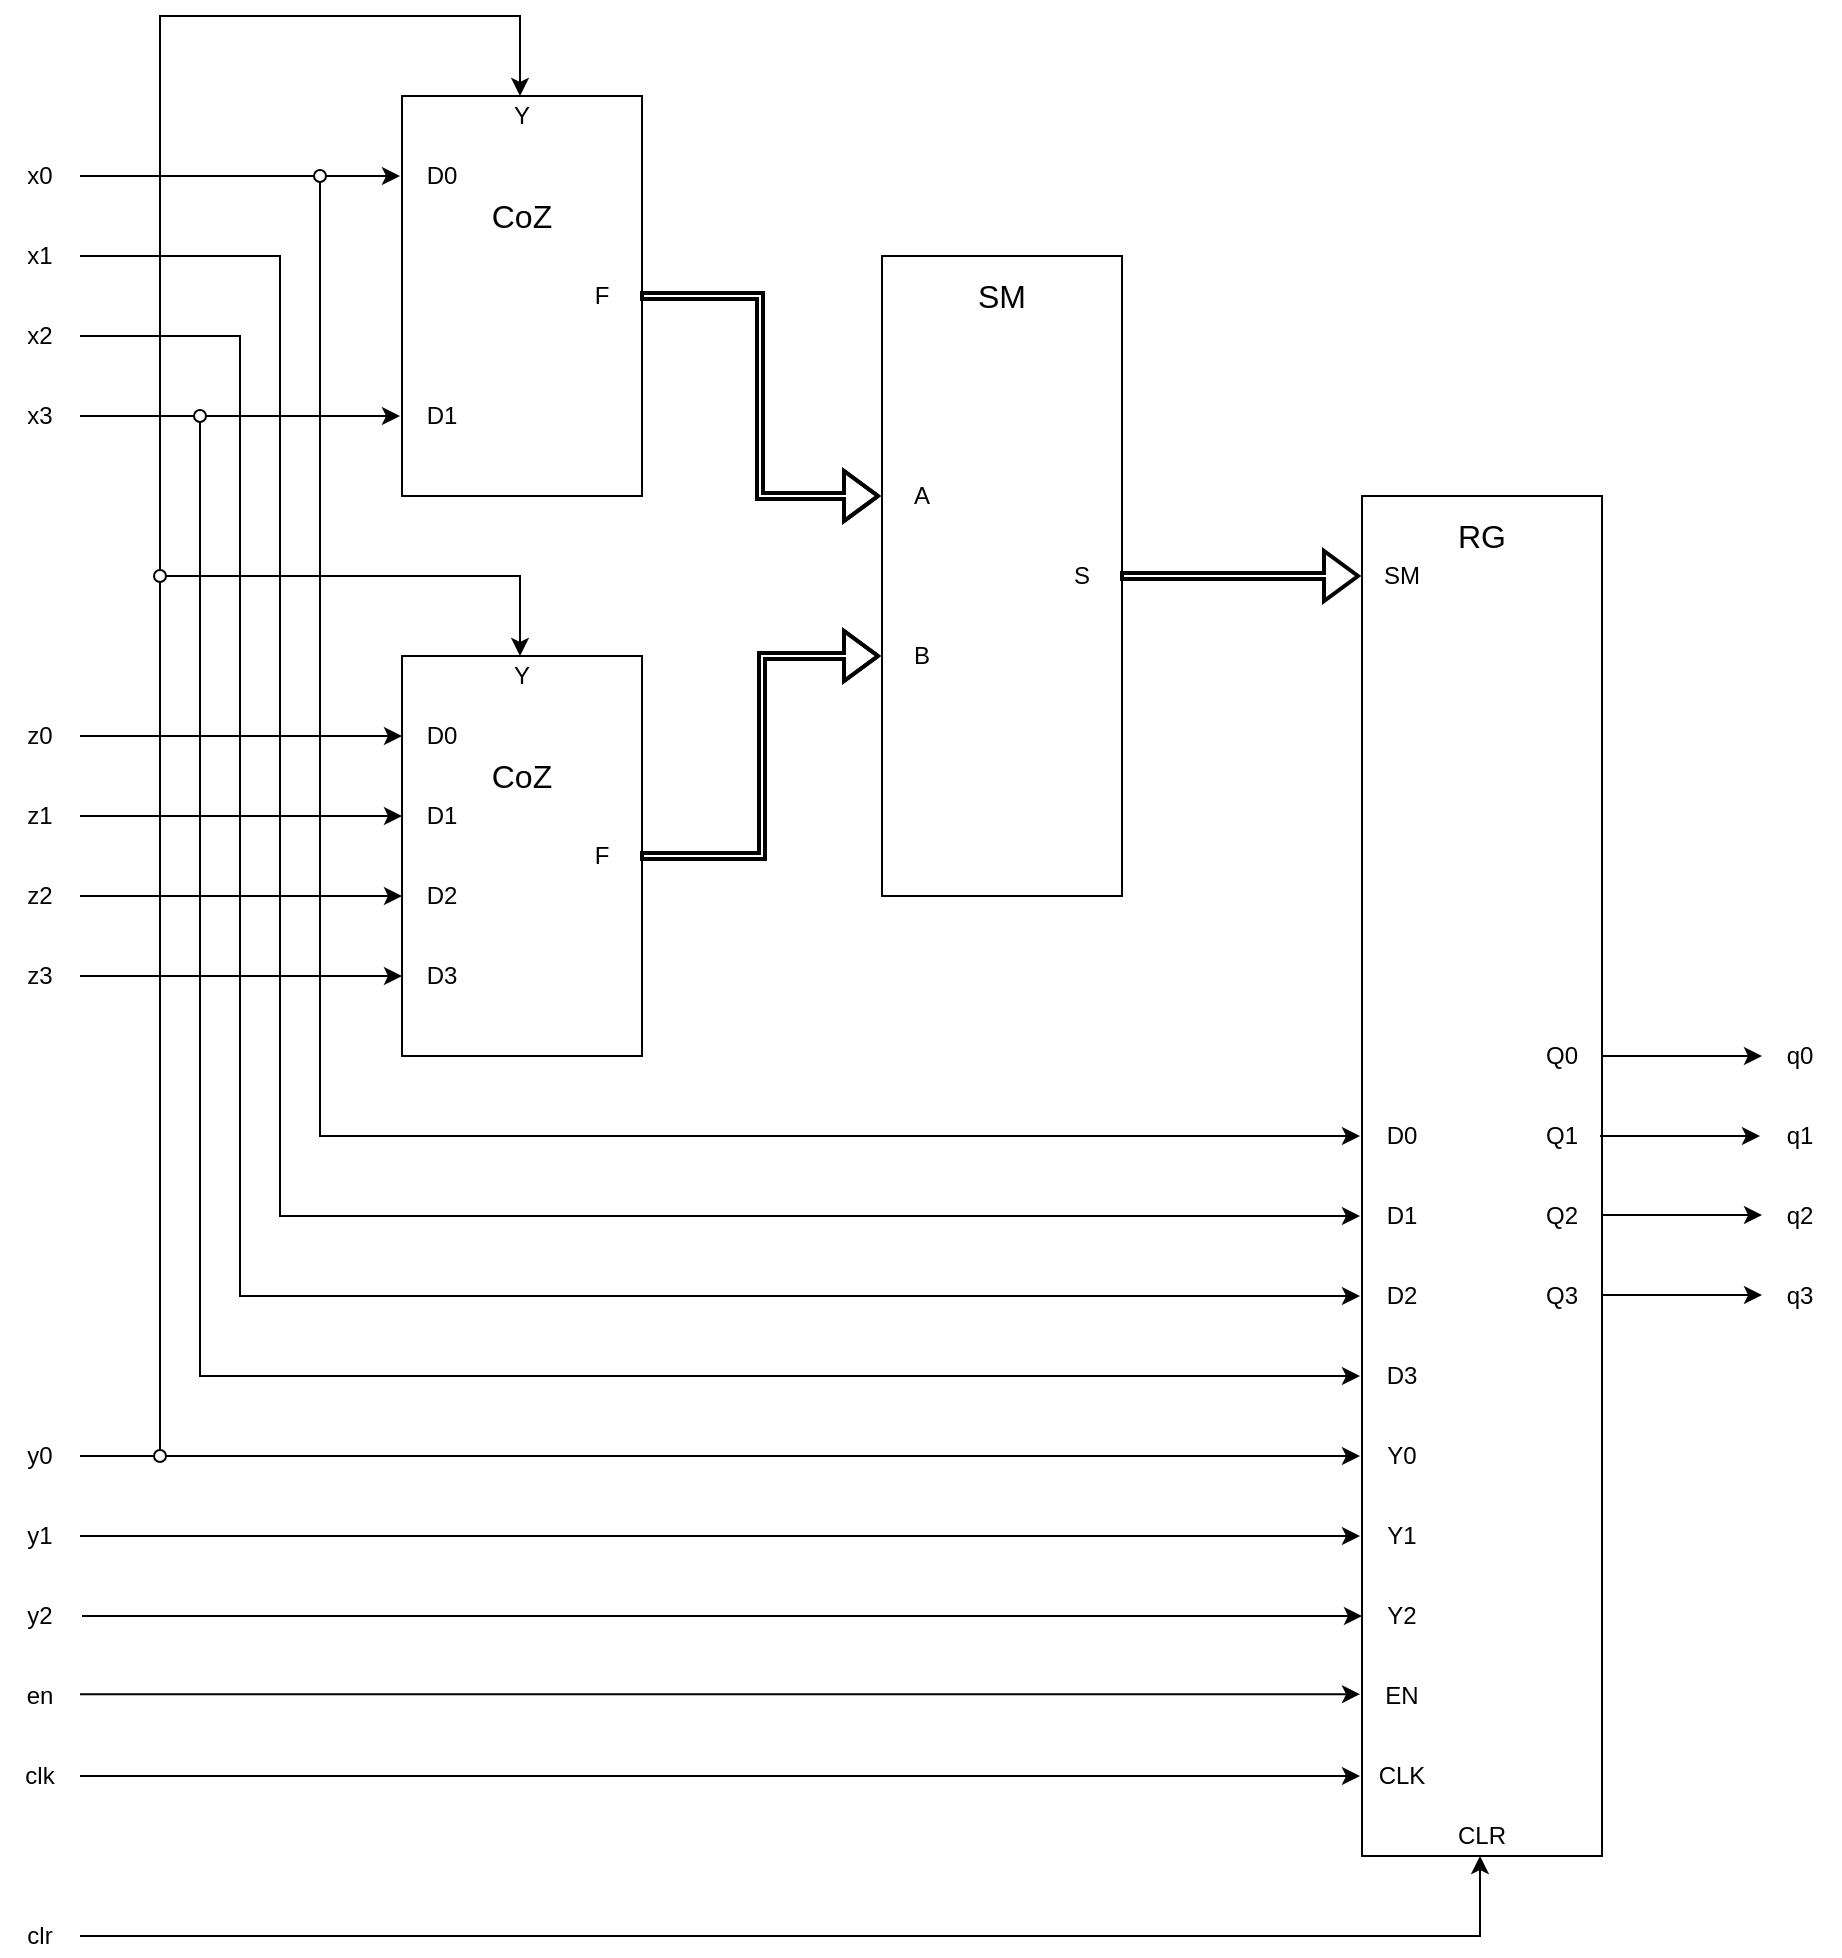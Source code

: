 <mxfile version="22.0.3" type="device">
  <diagram name="Страница — 1" id="8g-pTgd9MVRanv841uPu">
    <mxGraphModel dx="1930" dy="649" grid="1" gridSize="10" guides="1" tooltips="1" connect="1" arrows="1" fold="1" page="1" pageScale="1" pageWidth="827" pageHeight="1169" math="0" shadow="0">
      <root>
        <mxCell id="0" />
        <mxCell id="1" parent="0" />
        <mxCell id="LJ5irhbfw4PvmowIeIFu-1" value="" style="rounded=0;whiteSpace=wrap;html=1;connectable=0;" vertex="1" parent="1">
          <mxGeometry x="161" y="120" width="120" height="200" as="geometry" />
        </mxCell>
        <mxCell id="LJ5irhbfw4PvmowIeIFu-2" value="" style="rounded=0;whiteSpace=wrap;html=1;connectable=0;" vertex="1" parent="1">
          <mxGeometry x="161" y="400" width="120" height="200" as="geometry" />
        </mxCell>
        <mxCell id="LJ5irhbfw4PvmowIeIFu-3" value="" style="rounded=0;whiteSpace=wrap;html=1;connectable=0;" vertex="1" parent="1">
          <mxGeometry x="401" y="200" width="120" height="320" as="geometry" />
        </mxCell>
        <mxCell id="LJ5irhbfw4PvmowIeIFu-4" value="" style="rounded=0;whiteSpace=wrap;html=1;connectable=0;" vertex="1" parent="1">
          <mxGeometry x="641" y="320" width="120" height="680" as="geometry" />
        </mxCell>
        <mxCell id="LJ5irhbfw4PvmowIeIFu-5" value="" style="endArrow=classic;html=1;rounded=0;" edge="1" parent="1">
          <mxGeometry width="50" height="50" relative="1" as="geometry">
            <mxPoint y="200" as="sourcePoint" />
            <mxPoint x="640" y="680" as="targetPoint" />
            <Array as="points">
              <mxPoint x="100" y="200" />
              <mxPoint x="100" y="680" />
            </Array>
          </mxGeometry>
        </mxCell>
        <mxCell id="LJ5irhbfw4PvmowIeIFu-6" value="" style="endArrow=classic;html=1;rounded=0;" edge="1" parent="1">
          <mxGeometry width="50" height="50" relative="1" as="geometry">
            <mxPoint y="240" as="sourcePoint" />
            <mxPoint x="640" y="720" as="targetPoint" />
            <Array as="points">
              <mxPoint x="80" y="240" />
              <mxPoint x="80" y="720" />
            </Array>
          </mxGeometry>
        </mxCell>
        <mxCell id="LJ5irhbfw4PvmowIeIFu-7" value="" style="endArrow=classic;html=1;rounded=0;entryX=0.008;entryY=0.4;entryDx=0;entryDy=0;entryPerimeter=0;" edge="1" parent="1">
          <mxGeometry width="50" height="50" relative="1" as="geometry">
            <mxPoint y="440" as="sourcePoint" />
            <mxPoint x="161" y="440" as="targetPoint" />
          </mxGeometry>
        </mxCell>
        <mxCell id="LJ5irhbfw4PvmowIeIFu-8" value="" style="endArrow=classic;html=1;rounded=0;entryX=0.008;entryY=0.4;entryDx=0;entryDy=0;entryPerimeter=0;" edge="1" parent="1">
          <mxGeometry width="50" height="50" relative="1" as="geometry">
            <mxPoint y="480" as="sourcePoint" />
            <mxPoint x="161" y="480" as="targetPoint" />
          </mxGeometry>
        </mxCell>
        <mxCell id="LJ5irhbfw4PvmowIeIFu-9" value="" style="endArrow=classic;html=1;rounded=0;entryX=0.008;entryY=0.4;entryDx=0;entryDy=0;entryPerimeter=0;" edge="1" parent="1">
          <mxGeometry width="50" height="50" relative="1" as="geometry">
            <mxPoint y="520" as="sourcePoint" />
            <mxPoint x="161" y="520" as="targetPoint" />
          </mxGeometry>
        </mxCell>
        <mxCell id="LJ5irhbfw4PvmowIeIFu-10" value="" style="endArrow=classic;html=1;rounded=0;entryX=0.008;entryY=0.4;entryDx=0;entryDy=0;entryPerimeter=0;" edge="1" parent="1">
          <mxGeometry width="50" height="50" relative="1" as="geometry">
            <mxPoint y="560" as="sourcePoint" />
            <mxPoint x="161" y="560" as="targetPoint" />
          </mxGeometry>
        </mxCell>
        <mxCell id="LJ5irhbfw4PvmowIeIFu-13" value="" style="shape=flexArrow;endArrow=classic;html=1;rounded=0;width=2;strokeWidth=2;startSize=2;endSize=5;" edge="1" parent="1">
          <mxGeometry width="50" height="50" relative="1" as="geometry">
            <mxPoint x="280" y="500" as="sourcePoint" />
            <mxPoint x="400" y="400" as="targetPoint" />
            <Array as="points">
              <mxPoint x="341" y="500" />
              <mxPoint x="341" y="400" />
            </Array>
          </mxGeometry>
        </mxCell>
        <mxCell id="LJ5irhbfw4PvmowIeIFu-14" value="" style="shape=flexArrow;endArrow=classic;html=1;rounded=0;width=2;strokeWidth=2;startSize=2;endSize=5;" edge="1" parent="1">
          <mxGeometry width="50" height="50" relative="1" as="geometry">
            <mxPoint x="280" y="220" as="sourcePoint" />
            <mxPoint x="400" y="320" as="targetPoint" />
            <Array as="points">
              <mxPoint x="340" y="220" />
              <mxPoint x="340" y="320" />
            </Array>
          </mxGeometry>
        </mxCell>
        <mxCell id="LJ5irhbfw4PvmowIeIFu-15" value="" style="shape=flexArrow;endArrow=classic;html=1;rounded=0;width=2;strokeWidth=2;startSize=2;endSize=5;" edge="1" parent="1">
          <mxGeometry width="50" height="50" relative="1" as="geometry">
            <mxPoint x="520" y="360" as="sourcePoint" />
            <mxPoint x="640" y="360" as="targetPoint" />
            <Array as="points" />
          </mxGeometry>
        </mxCell>
        <mxCell id="LJ5irhbfw4PvmowIeIFu-17" value="" style="endArrow=classic;html=1;rounded=0;" edge="1" parent="1">
          <mxGeometry width="50" height="50" relative="1" as="geometry">
            <mxPoint y="160" as="sourcePoint" />
            <mxPoint x="640" y="640" as="targetPoint" />
            <Array as="points">
              <mxPoint x="120" y="160" />
              <mxPoint x="120" y="640" />
            </Array>
          </mxGeometry>
        </mxCell>
        <mxCell id="LJ5irhbfw4PvmowIeIFu-18" value="" style="endArrow=classic;html=1;rounded=0;" edge="1" parent="1">
          <mxGeometry width="50" height="50" relative="1" as="geometry">
            <mxPoint y="280" as="sourcePoint" />
            <mxPoint x="640" y="760" as="targetPoint" />
            <Array as="points">
              <mxPoint x="60" y="280" />
              <mxPoint x="60" y="760" />
            </Array>
          </mxGeometry>
        </mxCell>
        <mxCell id="LJ5irhbfw4PvmowIeIFu-19" value="" style="endArrow=classic;html=1;rounded=0;" edge="1" parent="1">
          <mxGeometry width="50" height="50" relative="1" as="geometry">
            <mxPoint x="120" y="160" as="sourcePoint" />
            <mxPoint x="160" y="160" as="targetPoint" />
          </mxGeometry>
        </mxCell>
        <mxCell id="LJ5irhbfw4PvmowIeIFu-20" value="" style="endArrow=classic;html=1;rounded=0;" edge="1" parent="1">
          <mxGeometry width="50" height="50" relative="1" as="geometry">
            <mxPoint x="60" y="280" as="sourcePoint" />
            <mxPoint x="160" y="280" as="targetPoint" />
          </mxGeometry>
        </mxCell>
        <mxCell id="LJ5irhbfw4PvmowIeIFu-25" value="" style="endArrow=classic;html=1;rounded=0;" edge="1" parent="1">
          <mxGeometry width="50" height="50" relative="1" as="geometry">
            <mxPoint y="800" as="sourcePoint" />
            <mxPoint x="640" y="800" as="targetPoint" />
          </mxGeometry>
        </mxCell>
        <mxCell id="LJ5irhbfw4PvmowIeIFu-26" value="" style="endArrow=classic;html=1;rounded=0;" edge="1" parent="1">
          <mxGeometry width="50" height="50" relative="1" as="geometry">
            <mxPoint y="919.09" as="sourcePoint" />
            <mxPoint x="640" y="919.09" as="targetPoint" />
          </mxGeometry>
        </mxCell>
        <mxCell id="LJ5irhbfw4PvmowIeIFu-27" value="" style="endArrow=classic;html=1;rounded=0;" edge="1" parent="1">
          <mxGeometry width="50" height="50" relative="1" as="geometry">
            <mxPoint x="1" y="880" as="sourcePoint" />
            <mxPoint x="641" y="880" as="targetPoint" />
          </mxGeometry>
        </mxCell>
        <mxCell id="LJ5irhbfw4PvmowIeIFu-28" value="" style="endArrow=classic;html=1;rounded=0;" edge="1" parent="1">
          <mxGeometry width="50" height="50" relative="1" as="geometry">
            <mxPoint y="840" as="sourcePoint" />
            <mxPoint x="640" y="840" as="targetPoint" />
          </mxGeometry>
        </mxCell>
        <mxCell id="LJ5irhbfw4PvmowIeIFu-29" value="" style="endArrow=classic;html=1;rounded=0;" edge="1" parent="1">
          <mxGeometry width="50" height="50" relative="1" as="geometry">
            <mxPoint y="1040" as="sourcePoint" />
            <mxPoint x="700" y="1000" as="targetPoint" />
            <Array as="points">
              <mxPoint x="700" y="1040" />
            </Array>
          </mxGeometry>
        </mxCell>
        <mxCell id="LJ5irhbfw4PvmowIeIFu-30" value="" style="endArrow=classic;html=1;rounded=0;" edge="1" parent="1">
          <mxGeometry width="50" height="50" relative="1" as="geometry">
            <mxPoint y="960" as="sourcePoint" />
            <mxPoint x="640" y="960" as="targetPoint" />
          </mxGeometry>
        </mxCell>
        <mxCell id="LJ5irhbfw4PvmowIeIFu-31" value="" style="endArrow=classic;html=1;rounded=0;" edge="1" parent="1">
          <mxGeometry width="50" height="50" relative="1" as="geometry">
            <mxPoint x="40" y="800" as="sourcePoint" />
            <mxPoint x="220" y="400" as="targetPoint" />
            <Array as="points">
              <mxPoint x="40" y="360" />
              <mxPoint x="220" y="360" />
            </Array>
          </mxGeometry>
        </mxCell>
        <mxCell id="LJ5irhbfw4PvmowIeIFu-32" value="" style="endArrow=classic;html=1;rounded=0;" edge="1" parent="1">
          <mxGeometry width="50" height="50" relative="1" as="geometry">
            <mxPoint x="40" y="360" as="sourcePoint" />
            <mxPoint x="220" y="120" as="targetPoint" />
            <Array as="points">
              <mxPoint x="40" y="80" />
              <mxPoint x="220" y="80" />
            </Array>
          </mxGeometry>
        </mxCell>
        <mxCell id="LJ5irhbfw4PvmowIeIFu-33" value="x0" style="text;html=1;strokeColor=none;fillColor=none;align=center;verticalAlign=middle;whiteSpace=wrap;rounded=0;connectable=0;" vertex="1" parent="1">
          <mxGeometry x="-40" y="150" width="40" height="20" as="geometry" />
        </mxCell>
        <mxCell id="LJ5irhbfw4PvmowIeIFu-35" value="x1" style="text;html=1;strokeColor=none;fillColor=none;align=center;verticalAlign=middle;whiteSpace=wrap;rounded=0;connectable=0;" vertex="1" parent="1">
          <mxGeometry x="-40" y="190" width="40" height="20" as="geometry" />
        </mxCell>
        <mxCell id="LJ5irhbfw4PvmowIeIFu-36" value="x2" style="text;html=1;strokeColor=none;fillColor=none;align=center;verticalAlign=middle;whiteSpace=wrap;rounded=0;connectable=0;" vertex="1" parent="1">
          <mxGeometry x="-40" y="230" width="40" height="20" as="geometry" />
        </mxCell>
        <mxCell id="LJ5irhbfw4PvmowIeIFu-37" value="x3" style="text;html=1;strokeColor=none;fillColor=none;align=center;verticalAlign=middle;whiteSpace=wrap;rounded=0;connectable=0;" vertex="1" parent="1">
          <mxGeometry x="-40" y="270" width="40" height="20" as="geometry" />
        </mxCell>
        <mxCell id="LJ5irhbfw4PvmowIeIFu-38" value="z0" style="text;html=1;strokeColor=none;fillColor=none;align=center;verticalAlign=middle;whiteSpace=wrap;rounded=0;connectable=0;" vertex="1" parent="1">
          <mxGeometry x="-40" y="430" width="40" height="20" as="geometry" />
        </mxCell>
        <mxCell id="LJ5irhbfw4PvmowIeIFu-39" value="z1" style="text;html=1;strokeColor=none;fillColor=none;align=center;verticalAlign=middle;whiteSpace=wrap;rounded=0;connectable=0;" vertex="1" parent="1">
          <mxGeometry x="-40" y="470" width="40" height="20" as="geometry" />
        </mxCell>
        <mxCell id="LJ5irhbfw4PvmowIeIFu-40" value="z2" style="text;html=1;strokeColor=none;fillColor=none;align=center;verticalAlign=middle;whiteSpace=wrap;rounded=0;connectable=0;" vertex="1" parent="1">
          <mxGeometry x="-40" y="510" width="40" height="20" as="geometry" />
        </mxCell>
        <mxCell id="LJ5irhbfw4PvmowIeIFu-41" value="z3" style="text;html=1;strokeColor=none;fillColor=none;align=center;verticalAlign=middle;whiteSpace=wrap;rounded=0;connectable=0;" vertex="1" parent="1">
          <mxGeometry x="-40" y="550" width="40" height="20" as="geometry" />
        </mxCell>
        <mxCell id="LJ5irhbfw4PvmowIeIFu-42" value="y0" style="text;html=1;strokeColor=none;fillColor=none;align=center;verticalAlign=middle;whiteSpace=wrap;rounded=0;connectable=0;" vertex="1" parent="1">
          <mxGeometry x="-40" y="790" width="40" height="20" as="geometry" />
        </mxCell>
        <mxCell id="LJ5irhbfw4PvmowIeIFu-43" value="y1" style="text;html=1;strokeColor=none;fillColor=none;align=center;verticalAlign=middle;whiteSpace=wrap;rounded=0;connectable=0;" vertex="1" parent="1">
          <mxGeometry x="-40" y="830" width="40" height="20" as="geometry" />
        </mxCell>
        <mxCell id="LJ5irhbfw4PvmowIeIFu-44" value="y2" style="text;html=1;strokeColor=none;fillColor=none;align=center;verticalAlign=middle;whiteSpace=wrap;rounded=0;connectable=0;" vertex="1" parent="1">
          <mxGeometry x="-40" y="870" width="40" height="20" as="geometry" />
        </mxCell>
        <mxCell id="LJ5irhbfw4PvmowIeIFu-45" value="en" style="text;html=1;strokeColor=none;fillColor=none;align=center;verticalAlign=middle;whiteSpace=wrap;rounded=0;connectable=0;" vertex="1" parent="1">
          <mxGeometry x="-40" y="910" width="40" height="20" as="geometry" />
        </mxCell>
        <mxCell id="LJ5irhbfw4PvmowIeIFu-46" value="clk" style="text;html=1;strokeColor=none;fillColor=none;align=center;verticalAlign=middle;whiteSpace=wrap;rounded=0;connectable=0;" vertex="1" parent="1">
          <mxGeometry x="-40" y="950" width="40" height="20" as="geometry" />
        </mxCell>
        <mxCell id="LJ5irhbfw4PvmowIeIFu-47" value="clr" style="text;html=1;strokeColor=none;fillColor=none;align=center;verticalAlign=middle;whiteSpace=wrap;rounded=0;connectable=0;" vertex="1" parent="1">
          <mxGeometry x="-40" y="1030" width="40" height="20" as="geometry" />
        </mxCell>
        <mxCell id="LJ5irhbfw4PvmowIeIFu-49" value="CoZ" style="text;html=1;strokeColor=none;fillColor=none;align=center;verticalAlign=middle;whiteSpace=wrap;rounded=0;fontSize=16;connectable=0;" vertex="1" parent="1">
          <mxGeometry x="201" y="160" width="40" height="40" as="geometry" />
        </mxCell>
        <mxCell id="LJ5irhbfw4PvmowIeIFu-50" value="CoZ" style="text;html=1;strokeColor=none;fillColor=none;align=center;verticalAlign=middle;whiteSpace=wrap;rounded=0;fontSize=16;connectable=0;" vertex="1" parent="1">
          <mxGeometry x="201" y="440" width="40" height="40" as="geometry" />
        </mxCell>
        <mxCell id="LJ5irhbfw4PvmowIeIFu-51" value="SM" style="text;html=1;strokeColor=none;fillColor=none;align=center;verticalAlign=middle;whiteSpace=wrap;rounded=0;fontSize=16;connectable=0;" vertex="1" parent="1">
          <mxGeometry x="441" y="200" width="40" height="40" as="geometry" />
        </mxCell>
        <mxCell id="LJ5irhbfw4PvmowIeIFu-52" value="RG" style="text;html=1;strokeColor=none;fillColor=none;align=center;verticalAlign=middle;whiteSpace=wrap;rounded=0;fontSize=16;connectable=0;" vertex="1" parent="1">
          <mxGeometry x="681" y="320" width="40" height="40" as="geometry" />
        </mxCell>
        <mxCell id="LJ5irhbfw4PvmowIeIFu-54" value="D0" style="text;html=1;strokeColor=none;fillColor=none;align=center;verticalAlign=middle;whiteSpace=wrap;rounded=0;connectable=0;" vertex="1" parent="1">
          <mxGeometry x="161" y="150" width="40" height="20" as="geometry" />
        </mxCell>
        <mxCell id="LJ5irhbfw4PvmowIeIFu-55" value="D1" style="text;html=1;strokeColor=none;fillColor=none;align=center;verticalAlign=middle;whiteSpace=wrap;rounded=0;connectable=0;" vertex="1" parent="1">
          <mxGeometry x="161" y="270" width="40" height="20" as="geometry" />
        </mxCell>
        <mxCell id="LJ5irhbfw4PvmowIeIFu-56" value="D0" style="text;html=1;strokeColor=none;fillColor=none;align=center;verticalAlign=middle;whiteSpace=wrap;rounded=0;connectable=0;" vertex="1" parent="1">
          <mxGeometry x="161" y="430" width="40" height="20" as="geometry" />
        </mxCell>
        <mxCell id="LJ5irhbfw4PvmowIeIFu-57" value="D1" style="text;html=1;strokeColor=none;fillColor=none;align=center;verticalAlign=middle;whiteSpace=wrap;rounded=0;connectable=0;" vertex="1" parent="1">
          <mxGeometry x="161" y="470" width="40" height="20" as="geometry" />
        </mxCell>
        <mxCell id="LJ5irhbfw4PvmowIeIFu-58" value="D2" style="text;html=1;strokeColor=none;fillColor=none;align=center;verticalAlign=middle;whiteSpace=wrap;rounded=0;connectable=0;" vertex="1" parent="1">
          <mxGeometry x="161" y="510" width="40" height="20" as="geometry" />
        </mxCell>
        <mxCell id="LJ5irhbfw4PvmowIeIFu-59" value="D3" style="text;html=1;strokeColor=none;fillColor=none;align=center;verticalAlign=middle;whiteSpace=wrap;rounded=0;connectable=0;" vertex="1" parent="1">
          <mxGeometry x="161" y="550" width="40" height="20" as="geometry" />
        </mxCell>
        <mxCell id="LJ5irhbfw4PvmowIeIFu-60" value="Y" style="text;html=1;strokeColor=none;fillColor=none;align=center;verticalAlign=middle;whiteSpace=wrap;rounded=0;connectable=0;" vertex="1" parent="1">
          <mxGeometry x="201" y="120" width="40" height="20" as="geometry" />
        </mxCell>
        <mxCell id="LJ5irhbfw4PvmowIeIFu-61" value="Y" style="text;html=1;strokeColor=none;fillColor=none;align=center;verticalAlign=middle;whiteSpace=wrap;rounded=0;connectable=0;" vertex="1" parent="1">
          <mxGeometry x="201" y="400" width="40" height="20" as="geometry" />
        </mxCell>
        <mxCell id="LJ5irhbfw4PvmowIeIFu-62" value="A" style="text;html=1;strokeColor=none;fillColor=none;align=center;verticalAlign=middle;whiteSpace=wrap;rounded=0;connectable=0;" vertex="1" parent="1">
          <mxGeometry x="401" y="310" width="40" height="20" as="geometry" />
        </mxCell>
        <mxCell id="LJ5irhbfw4PvmowIeIFu-63" value="B" style="text;html=1;strokeColor=none;fillColor=none;align=center;verticalAlign=middle;whiteSpace=wrap;rounded=0;connectable=0;" vertex="1" parent="1">
          <mxGeometry x="401" y="390" width="40" height="20" as="geometry" />
        </mxCell>
        <mxCell id="LJ5irhbfw4PvmowIeIFu-64" value="SM" style="text;html=1;strokeColor=none;fillColor=none;align=center;verticalAlign=middle;whiteSpace=wrap;rounded=0;connectable=0;" vertex="1" parent="1">
          <mxGeometry x="641" y="350" width="40" height="20" as="geometry" />
        </mxCell>
        <mxCell id="LJ5irhbfw4PvmowIeIFu-65" value="D0" style="text;html=1;strokeColor=none;fillColor=none;align=center;verticalAlign=middle;whiteSpace=wrap;rounded=0;connectable=0;" vertex="1" parent="1">
          <mxGeometry x="641" y="630" width="40" height="20" as="geometry" />
        </mxCell>
        <mxCell id="LJ5irhbfw4PvmowIeIFu-66" value="D1" style="text;html=1;strokeColor=none;fillColor=none;align=center;verticalAlign=middle;whiteSpace=wrap;rounded=0;connectable=0;" vertex="1" parent="1">
          <mxGeometry x="641" y="670" width="40" height="20" as="geometry" />
        </mxCell>
        <mxCell id="LJ5irhbfw4PvmowIeIFu-67" value="D2" style="text;html=1;strokeColor=none;fillColor=none;align=center;verticalAlign=middle;whiteSpace=wrap;rounded=0;connectable=0;" vertex="1" parent="1">
          <mxGeometry x="641" y="710" width="40" height="20" as="geometry" />
        </mxCell>
        <mxCell id="LJ5irhbfw4PvmowIeIFu-68" value="D3" style="text;html=1;strokeColor=none;fillColor=none;align=center;verticalAlign=middle;whiteSpace=wrap;rounded=0;connectable=0;" vertex="1" parent="1">
          <mxGeometry x="641" y="750" width="40" height="20" as="geometry" />
        </mxCell>
        <mxCell id="LJ5irhbfw4PvmowIeIFu-69" value="Y0" style="text;html=1;strokeColor=none;fillColor=none;align=center;verticalAlign=middle;whiteSpace=wrap;rounded=0;connectable=0;" vertex="1" parent="1">
          <mxGeometry x="641" y="790" width="40" height="20" as="geometry" />
        </mxCell>
        <mxCell id="LJ5irhbfw4PvmowIeIFu-70" value="Y1" style="text;html=1;strokeColor=none;fillColor=none;align=center;verticalAlign=middle;whiteSpace=wrap;rounded=0;connectable=0;" vertex="1" parent="1">
          <mxGeometry x="641" y="830" width="40" height="20" as="geometry" />
        </mxCell>
        <mxCell id="LJ5irhbfw4PvmowIeIFu-71" value="Y2" style="text;html=1;strokeColor=none;fillColor=none;align=center;verticalAlign=middle;whiteSpace=wrap;rounded=0;connectable=0;" vertex="1" parent="1">
          <mxGeometry x="641" y="870" width="40" height="20" as="geometry" />
        </mxCell>
        <mxCell id="LJ5irhbfw4PvmowIeIFu-72" value="EN" style="text;html=1;strokeColor=none;fillColor=none;align=center;verticalAlign=middle;whiteSpace=wrap;rounded=0;connectable=0;" vertex="1" parent="1">
          <mxGeometry x="641" y="910" width="40" height="20" as="geometry" />
        </mxCell>
        <mxCell id="LJ5irhbfw4PvmowIeIFu-73" value="CLK" style="text;html=1;strokeColor=none;fillColor=none;align=center;verticalAlign=middle;whiteSpace=wrap;rounded=0;connectable=0;" vertex="1" parent="1">
          <mxGeometry x="641" y="950" width="40" height="20" as="geometry" />
        </mxCell>
        <mxCell id="LJ5irhbfw4PvmowIeIFu-74" value="CLR" style="text;html=1;strokeColor=none;fillColor=none;align=center;verticalAlign=middle;whiteSpace=wrap;rounded=0;connectable=0;" vertex="1" parent="1">
          <mxGeometry x="681" y="980" width="40" height="20" as="geometry" />
        </mxCell>
        <mxCell id="LJ5irhbfw4PvmowIeIFu-75" value="F" style="text;html=1;strokeColor=none;fillColor=none;align=center;verticalAlign=middle;whiteSpace=wrap;rounded=0;connectable=0;" vertex="1" parent="1">
          <mxGeometry x="241" y="210" width="40" height="20" as="geometry" />
        </mxCell>
        <mxCell id="LJ5irhbfw4PvmowIeIFu-76" value="F" style="text;html=1;strokeColor=none;fillColor=none;align=center;verticalAlign=middle;whiteSpace=wrap;rounded=0;connectable=0;" vertex="1" parent="1">
          <mxGeometry x="241" y="490" width="40" height="20" as="geometry" />
        </mxCell>
        <mxCell id="LJ5irhbfw4PvmowIeIFu-77" value="S" style="text;html=1;strokeColor=none;fillColor=none;align=center;verticalAlign=middle;whiteSpace=wrap;rounded=0;connectable=0;" vertex="1" parent="1">
          <mxGeometry x="481" y="350" width="40" height="20" as="geometry" />
        </mxCell>
        <mxCell id="LJ5irhbfw4PvmowIeIFu-78" value="" style="endArrow=classic;html=1;rounded=0;" edge="1" parent="1">
          <mxGeometry width="50" height="50" relative="1" as="geometry">
            <mxPoint x="760" y="640" as="sourcePoint" />
            <mxPoint x="840" y="640" as="targetPoint" />
          </mxGeometry>
        </mxCell>
        <mxCell id="LJ5irhbfw4PvmowIeIFu-79" value="" style="endArrow=classic;html=1;rounded=0;" edge="1" parent="1">
          <mxGeometry width="50" height="50" relative="1" as="geometry">
            <mxPoint x="761" y="679.55" as="sourcePoint" />
            <mxPoint x="841" y="679.55" as="targetPoint" />
          </mxGeometry>
        </mxCell>
        <mxCell id="LJ5irhbfw4PvmowIeIFu-80" value="" style="endArrow=classic;html=1;rounded=0;" edge="1" parent="1">
          <mxGeometry width="50" height="50" relative="1" as="geometry">
            <mxPoint x="761" y="719.55" as="sourcePoint" />
            <mxPoint x="841" y="719.55" as="targetPoint" />
          </mxGeometry>
        </mxCell>
        <mxCell id="LJ5irhbfw4PvmowIeIFu-81" value="" style="endArrow=classic;html=1;rounded=0;" edge="1" parent="1">
          <mxGeometry width="50" height="50" relative="1" as="geometry">
            <mxPoint x="761" y="600" as="sourcePoint" />
            <mxPoint x="841" y="600" as="targetPoint" />
          </mxGeometry>
        </mxCell>
        <mxCell id="LJ5irhbfw4PvmowIeIFu-82" value="Q0" style="text;html=1;strokeColor=none;fillColor=none;align=center;verticalAlign=middle;whiteSpace=wrap;rounded=0;connectable=0;" vertex="1" parent="1">
          <mxGeometry x="721" y="590" width="40" height="20" as="geometry" />
        </mxCell>
        <mxCell id="LJ5irhbfw4PvmowIeIFu-83" value="Q1" style="text;html=1;strokeColor=none;fillColor=none;align=center;verticalAlign=middle;whiteSpace=wrap;rounded=0;connectable=0;" vertex="1" parent="1">
          <mxGeometry x="721" y="630" width="40" height="20" as="geometry" />
        </mxCell>
        <mxCell id="LJ5irhbfw4PvmowIeIFu-84" value="Q2" style="text;html=1;strokeColor=none;fillColor=none;align=center;verticalAlign=middle;whiteSpace=wrap;rounded=0;connectable=0;" vertex="1" parent="1">
          <mxGeometry x="721" y="670" width="40" height="20" as="geometry" />
        </mxCell>
        <mxCell id="LJ5irhbfw4PvmowIeIFu-85" value="Q3" style="text;html=1;strokeColor=none;fillColor=none;align=center;verticalAlign=middle;whiteSpace=wrap;rounded=0;connectable=0;" vertex="1" parent="1">
          <mxGeometry x="721" y="710" width="40" height="20" as="geometry" />
        </mxCell>
        <mxCell id="LJ5irhbfw4PvmowIeIFu-86" value="q0" style="text;html=1;strokeColor=none;fillColor=none;align=center;verticalAlign=middle;whiteSpace=wrap;rounded=0;connectable=0;" vertex="1" parent="1">
          <mxGeometry x="840" y="590" width="40" height="20" as="geometry" />
        </mxCell>
        <mxCell id="LJ5irhbfw4PvmowIeIFu-87" value="q1" style="text;html=1;strokeColor=none;fillColor=none;align=center;verticalAlign=middle;whiteSpace=wrap;rounded=0;connectable=0;" vertex="1" parent="1">
          <mxGeometry x="840" y="630" width="40" height="20" as="geometry" />
        </mxCell>
        <mxCell id="LJ5irhbfw4PvmowIeIFu-88" value="q2" style="text;html=1;strokeColor=none;fillColor=none;align=center;verticalAlign=middle;whiteSpace=wrap;rounded=0;connectable=0;" vertex="1" parent="1">
          <mxGeometry x="840" y="670" width="40" height="20" as="geometry" />
        </mxCell>
        <mxCell id="LJ5irhbfw4PvmowIeIFu-89" value="q3" style="text;html=1;strokeColor=none;fillColor=none;align=center;verticalAlign=middle;whiteSpace=wrap;rounded=0;connectable=0;" vertex="1" parent="1">
          <mxGeometry x="840" y="710" width="40" height="20" as="geometry" />
        </mxCell>
        <mxCell id="LJ5irhbfw4PvmowIeIFu-90" value="" style="ellipse;whiteSpace=wrap;html=1;aspect=fixed;fillStyle=auto;gradientColor=none;fillColor=#FFFFFF;connectable=0;" vertex="1" parent="1">
          <mxGeometry x="117" y="157" width="6" height="6" as="geometry" />
        </mxCell>
        <mxCell id="LJ5irhbfw4PvmowIeIFu-92" value="" style="ellipse;whiteSpace=wrap;html=1;aspect=fixed;fillStyle=auto;gradientColor=none;fillColor=#FFFFFF;connectable=0;" vertex="1" parent="1">
          <mxGeometry x="57" y="277" width="6" height="6" as="geometry" />
        </mxCell>
        <mxCell id="LJ5irhbfw4PvmowIeIFu-93" value="" style="ellipse;whiteSpace=wrap;html=1;aspect=fixed;fillStyle=auto;gradientColor=none;fillColor=#FFFFFF;connectable=0;" vertex="1" parent="1">
          <mxGeometry x="37" y="357" width="6" height="6" as="geometry" />
        </mxCell>
        <mxCell id="LJ5irhbfw4PvmowIeIFu-94" value="" style="ellipse;whiteSpace=wrap;html=1;aspect=fixed;fillStyle=auto;gradientColor=none;fillColor=#FFFFFF;connectable=0;" vertex="1" parent="1">
          <mxGeometry x="37" y="797" width="6" height="6" as="geometry" />
        </mxCell>
      </root>
    </mxGraphModel>
  </diagram>
</mxfile>
